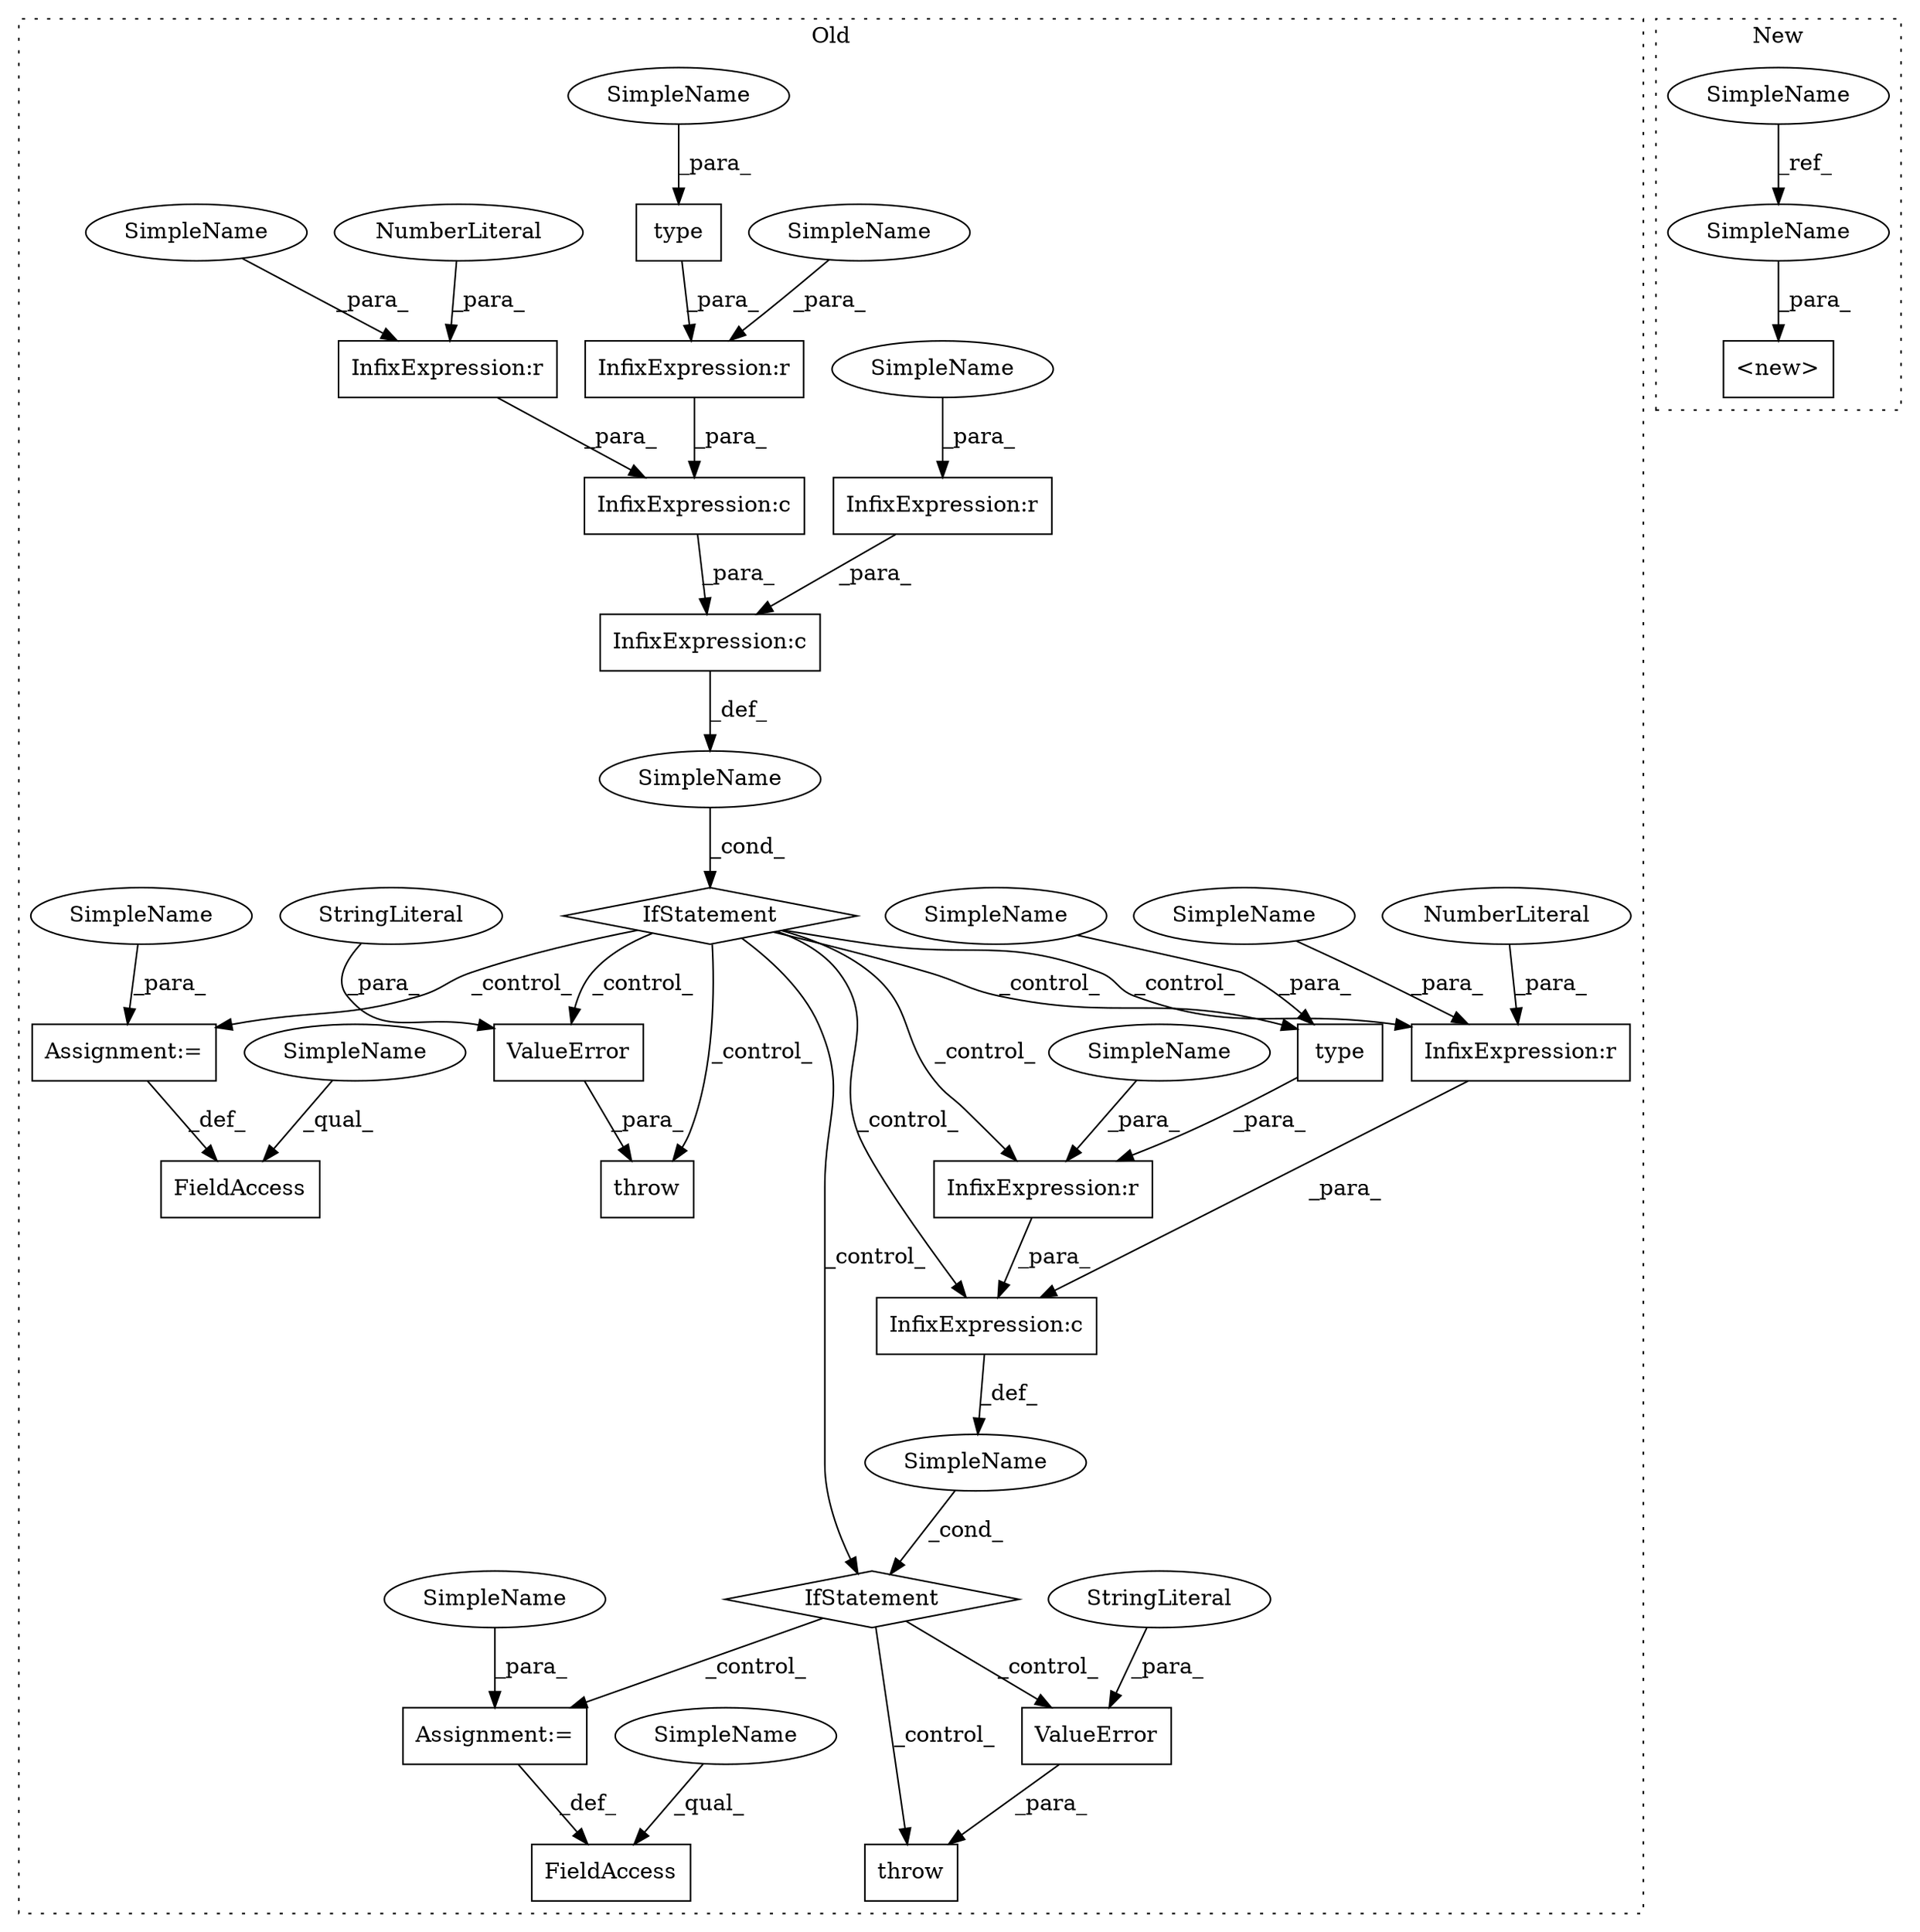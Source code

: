 digraph G {
subgraph cluster0 {
1 [label="ValueError" a="32" s="2825,2905" l="11,1" shape="box"];
3 [label="throw" a="53" s="2819" l="6" shape="box"];
4 [label="IfStatement" a="25" s="2752,2809" l="4,2" shape="diamond"];
5 [label="SimpleName" a="42" s="" l="" shape="ellipse"];
6 [label="Assignment:=" a="7" s="2927" l="1" shape="box"];
7 [label="FieldAccess" a="22" s="2918" l="9" shape="box"];
8 [label="Assignment:=" a="7" s="3096" l="1" shape="box"];
9 [label="FieldAccess" a="22" s="3081" l="15" shape="box"];
11 [label="InfixExpression:r" a="27" s="2786" l="4" shape="box"];
12 [label="throw" a="53" s="2997" l="6" shape="box"];
13 [label="ValueError" a="32" s="3003,3068" l="11,1" shape="box"];
14 [label="StringLiteral" a="45" s="3014" l="54" shape="ellipse"];
15 [label="StringLiteral" a="45" s="2836" l="69" shape="ellipse"];
16 [label="type" a="32" s="2776,2785" l="5,1" shape="box"];
17 [label="type" a="32" s="2943,2958" l="5,1" shape="box"];
18 [label="InfixExpression:r" a="27" s="2982" l="3" shape="box"];
19 [label="InfixExpression:r" a="27" s="2959" l="4" shape="box"];
20 [label="InfixExpression:r" a="27" s="2761" l="4" shape="box"];
21 [label="InfixExpression:r" a="27" s="2803" l="3" shape="box"];
22 [label="NumberLiteral" a="34" s="2806" l="1" shape="ellipse"];
23 [label="NumberLiteral" a="34" s="2985" l="1" shape="ellipse"];
24 [label="InfixExpression:c" a="27" s="2967" l="4" shape="box"];
25 [label="InfixExpression:c" a="27" s="2770" l="4" shape="box"];
26 [label="InfixExpression:c" a="27" s="2794" l="4" shape="box"];
27 [label="IfStatement" a="25" s="2938,2987" l="4,2" shape="diamond"];
28 [label="SimpleName" a="42" s="" l="" shape="ellipse"];
29 [label="SimpleName" a="42" s="2790" l="3" shape="ellipse"];
30 [label="SimpleName" a="42" s="2963" l="3" shape="ellipse"];
31 [label="SimpleName" a="42" s="3097" l="10" shape="ellipse"];
32 [label="SimpleName" a="42" s="2972" l="10" shape="ellipse"];
33 [label="SimpleName" a="42" s="2948" l="10" shape="ellipse"];
34 [label="SimpleName" a="42" s="2757" l="4" shape="ellipse"];
35 [label="SimpleName" a="42" s="2781" l="4" shape="ellipse"];
36 [label="SimpleName" a="42" s="2928" l="4" shape="ellipse"];
37 [label="SimpleName" a="42" s="2799" l="4" shape="ellipse"];
39 [label="SimpleName" a="42" s="3081" l="4" shape="ellipse"];
40 [label="SimpleName" a="42" s="2918" l="4" shape="ellipse"];
label = "Old";
style="dotted";
}
subgraph cluster1 {
2 [label="<new>" a="46" s="2488,2514" l="6,2" shape="box"];
10 [label="SimpleName" a="42" s="2431" l="4" shape="ellipse"];
38 [label="SimpleName" a="42" s="2510" l="4" shape="ellipse"];
label = "New";
style="dotted";
}
1 -> 3 [label="_para_"];
4 -> 24 [label="_control_"];
4 -> 17 [label="_control_"];
4 -> 18 [label="_control_"];
4 -> 1 [label="_control_"];
4 -> 3 [label="_control_"];
4 -> 19 [label="_control_"];
4 -> 27 [label="_control_"];
4 -> 6 [label="_control_"];
5 -> 4 [label="_cond_"];
6 -> 7 [label="_def_"];
8 -> 9 [label="_def_"];
10 -> 38 [label="_ref_"];
11 -> 26 [label="_para_"];
13 -> 12 [label="_para_"];
14 -> 13 [label="_para_"];
15 -> 1 [label="_para_"];
16 -> 11 [label="_para_"];
17 -> 19 [label="_para_"];
18 -> 24 [label="_para_"];
19 -> 24 [label="_para_"];
20 -> 25 [label="_para_"];
21 -> 26 [label="_para_"];
22 -> 21 [label="_para_"];
23 -> 18 [label="_para_"];
24 -> 28 [label="_def_"];
25 -> 5 [label="_def_"];
26 -> 25 [label="_para_"];
27 -> 12 [label="_control_"];
27 -> 13 [label="_control_"];
27 -> 8 [label="_control_"];
28 -> 27 [label="_cond_"];
29 -> 11 [label="_para_"];
30 -> 19 [label="_para_"];
31 -> 8 [label="_para_"];
32 -> 18 [label="_para_"];
33 -> 17 [label="_para_"];
34 -> 20 [label="_para_"];
35 -> 16 [label="_para_"];
36 -> 6 [label="_para_"];
37 -> 21 [label="_para_"];
38 -> 2 [label="_para_"];
39 -> 9 [label="_qual_"];
40 -> 7 [label="_qual_"];
}